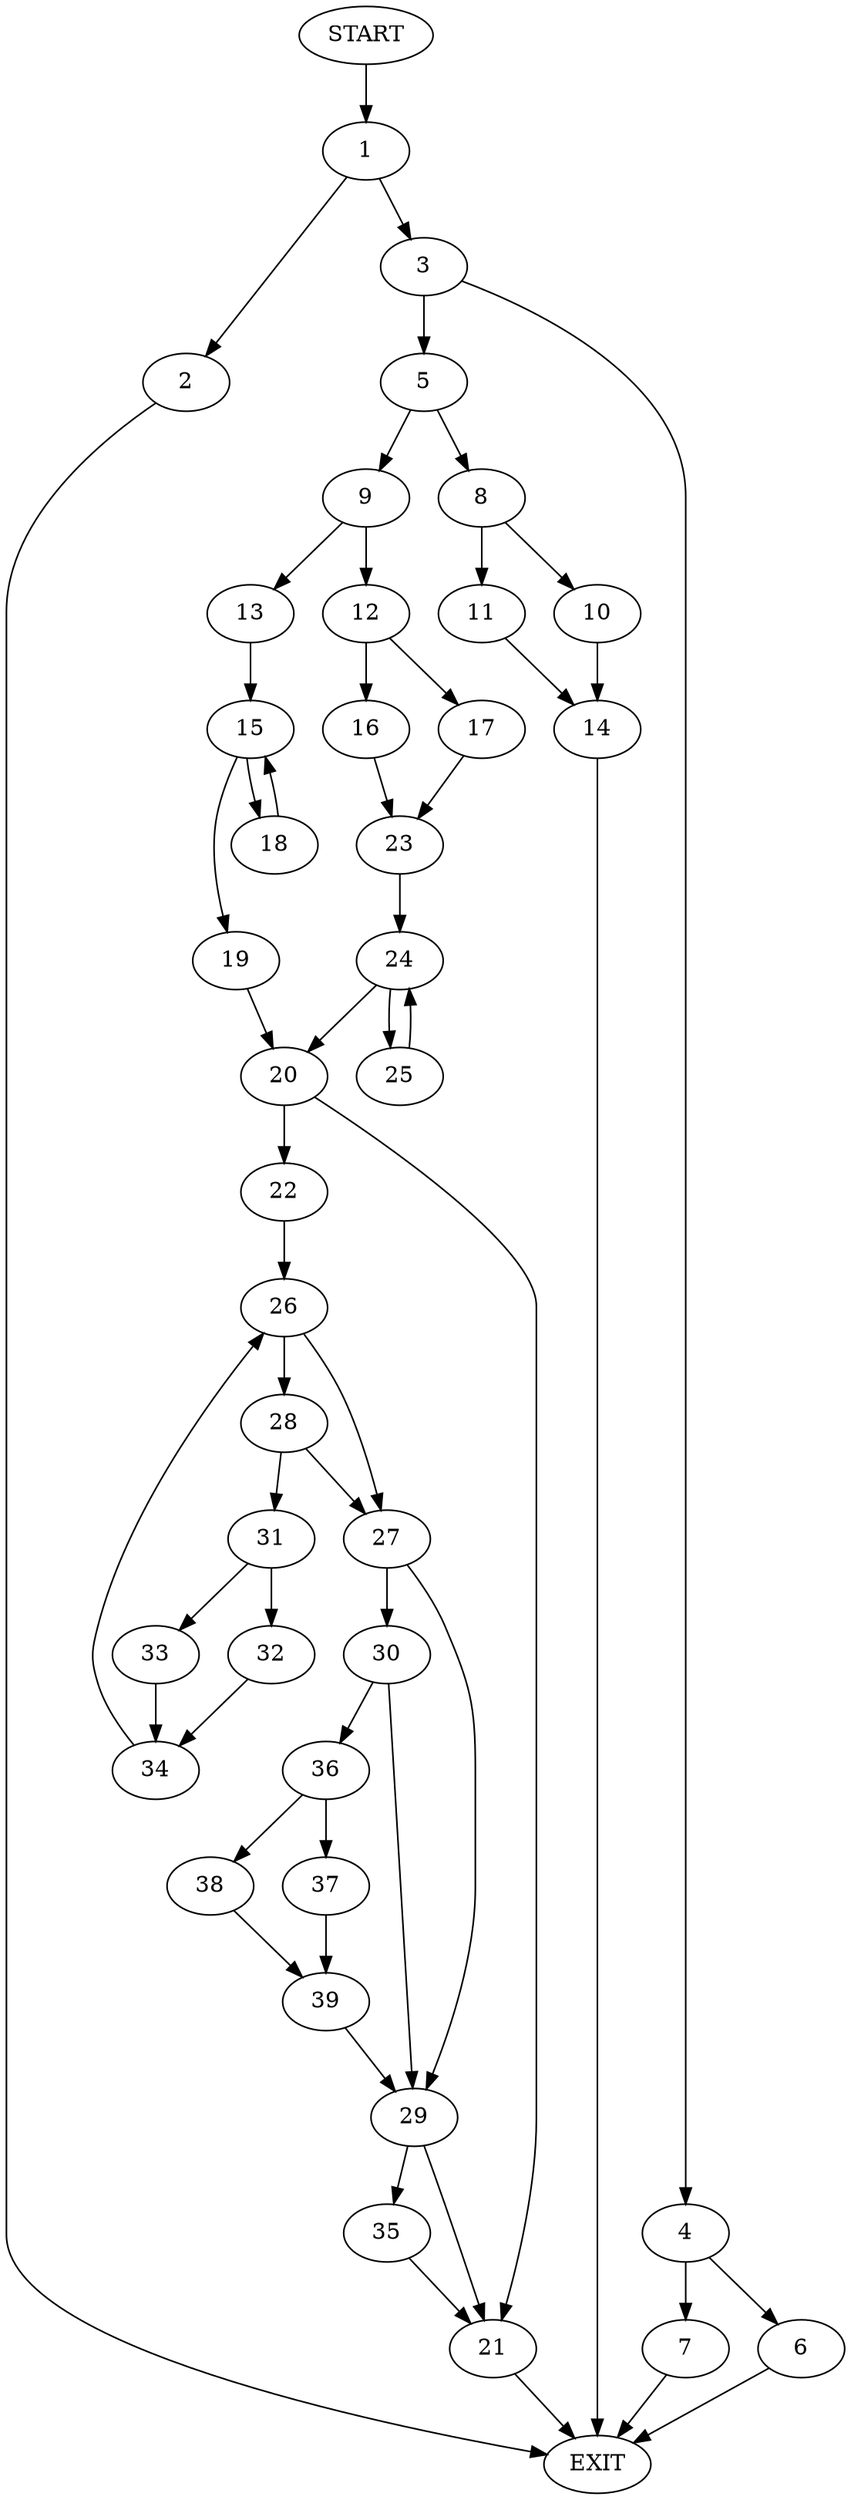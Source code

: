 digraph {
0 [label="START"]
40 [label="EXIT"]
0 -> 1
1 -> 2
1 -> 3
2 -> 40
3 -> 4
3 -> 5
4 -> 6
4 -> 7
5 -> 8
5 -> 9
6 -> 40
7 -> 40
8 -> 10
8 -> 11
9 -> 12
9 -> 13
11 -> 14
10 -> 14
14 -> 40
13 -> 15
12 -> 16
12 -> 17
15 -> 18
15 -> 19
18 -> 15
19 -> 20
20 -> 21
20 -> 22
16 -> 23
17 -> 23
23 -> 24
24 -> 25
24 -> 20
25 -> 24
22 -> 26
21 -> 40
26 -> 27
26 -> 28
27 -> 29
27 -> 30
28 -> 27
28 -> 31
31 -> 32
31 -> 33
32 -> 34
33 -> 34
34 -> 26
29 -> 21
29 -> 35
30 -> 29
30 -> 36
36 -> 37
36 -> 38
37 -> 39
38 -> 39
39 -> 29
35 -> 21
}
